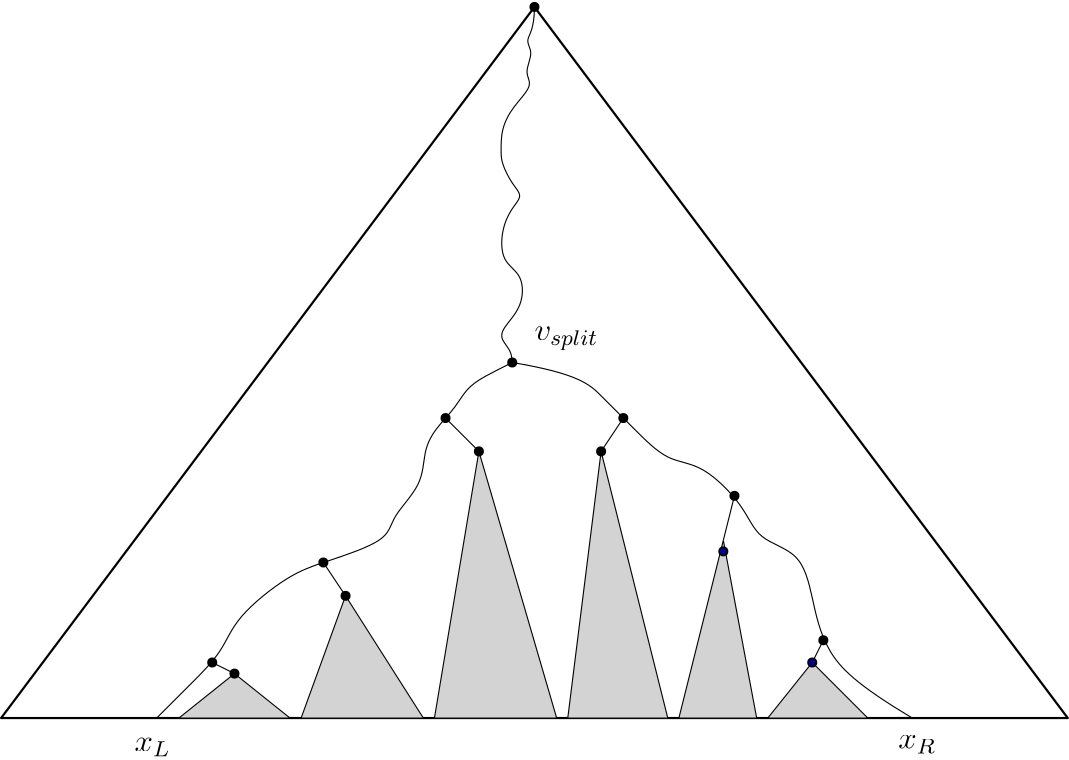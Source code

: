 <?xml version="1.0"?>
<!DOCTYPE ipe SYSTEM "ipe.dtd">
<ipe version="70212" creator="Ipe 7.2.12">
<info created="D:20191116120554" modified="D:20191117175829"/>
<ipestyle name="basic">
<symbol name="arrow/arc(spx)">
<path stroke="sym-stroke" fill="sym-stroke" pen="sym-pen">
0 0 m
-1 0.333 l
-1 -0.333 l
h
</path>
</symbol>
<symbol name="arrow/farc(spx)">
<path stroke="sym-stroke" fill="white" pen="sym-pen">
0 0 m
-1 0.333 l
-1 -0.333 l
h
</path>
</symbol>
<symbol name="arrow/ptarc(spx)">
<path stroke="sym-stroke" fill="sym-stroke" pen="sym-pen">
0 0 m
-1 0.333 l
-0.8 0 l
-1 -0.333 l
h
</path>
</symbol>
<symbol name="arrow/fptarc(spx)">
<path stroke="sym-stroke" fill="white" pen="sym-pen">
0 0 m
-1 0.333 l
-0.8 0 l
-1 -0.333 l
h
</path>
</symbol>
<symbol name="mark/circle(sx)" transformations="translations">
<path fill="sym-stroke">
0.6 0 0 0.6 0 0 e
0.4 0 0 0.4 0 0 e
</path>
</symbol>
<symbol name="mark/disk(sx)" transformations="translations">
<path fill="sym-stroke">
0.6 0 0 0.6 0 0 e
</path>
</symbol>
<symbol name="mark/fdisk(sfx)" transformations="translations">
<group>
<path fill="sym-fill">
0.5 0 0 0.5 0 0 e
</path>
<path fill="sym-stroke" fillrule="eofill">
0.6 0 0 0.6 0 0 e
0.4 0 0 0.4 0 0 e
</path>
</group>
</symbol>
<symbol name="mark/box(sx)" transformations="translations">
<path fill="sym-stroke" fillrule="eofill">
-0.6 -0.6 m
0.6 -0.6 l
0.6 0.6 l
-0.6 0.6 l
h
-0.4 -0.4 m
0.4 -0.4 l
0.4 0.4 l
-0.4 0.4 l
h
</path>
</symbol>
<symbol name="mark/square(sx)" transformations="translations">
<path fill="sym-stroke">
-0.6 -0.6 m
0.6 -0.6 l
0.6 0.6 l
-0.6 0.6 l
h
</path>
</symbol>
<symbol name="mark/fsquare(sfx)" transformations="translations">
<group>
<path fill="sym-fill">
-0.5 -0.5 m
0.5 -0.5 l
0.5 0.5 l
-0.5 0.5 l
h
</path>
<path fill="sym-stroke" fillrule="eofill">
-0.6 -0.6 m
0.6 -0.6 l
0.6 0.6 l
-0.6 0.6 l
h
-0.4 -0.4 m
0.4 -0.4 l
0.4 0.4 l
-0.4 0.4 l
h
</path>
</group>
</symbol>
<symbol name="mark/cross(sx)" transformations="translations">
<group>
<path fill="sym-stroke">
-0.43 -0.57 m
0.57 0.43 l
0.43 0.57 l
-0.57 -0.43 l
h
</path>
<path fill="sym-stroke">
-0.43 0.57 m
0.57 -0.43 l
0.43 -0.57 l
-0.57 0.43 l
h
</path>
</group>
</symbol>
<symbol name="arrow/fnormal(spx)">
<path stroke="sym-stroke" fill="white" pen="sym-pen">
0 0 m
-1 0.333 l
-1 -0.333 l
h
</path>
</symbol>
<symbol name="arrow/pointed(spx)">
<path stroke="sym-stroke" fill="sym-stroke" pen="sym-pen">
0 0 m
-1 0.333 l
-0.8 0 l
-1 -0.333 l
h
</path>
</symbol>
<symbol name="arrow/fpointed(spx)">
<path stroke="sym-stroke" fill="white" pen="sym-pen">
0 0 m
-1 0.333 l
-0.8 0 l
-1 -0.333 l
h
</path>
</symbol>
<symbol name="arrow/linear(spx)">
<path stroke="sym-stroke" pen="sym-pen">
-1 0.333 m
0 0 l
-1 -0.333 l
</path>
</symbol>
<symbol name="arrow/fdouble(spx)">
<path stroke="sym-stroke" fill="white" pen="sym-pen">
0 0 m
-1 0.333 l
-1 -0.333 l
h
-1 0 m
-2 0.333 l
-2 -0.333 l
h
</path>
</symbol>
<symbol name="arrow/double(spx)">
<path stroke="sym-stroke" fill="sym-stroke" pen="sym-pen">
0 0 m
-1 0.333 l
-1 -0.333 l
h
-1 0 m
-2 0.333 l
-2 -0.333 l
h
</path>
</symbol>
<pen name="heavier" value="0.8"/>
<pen name="fat" value="1.2"/>
<pen name="ultrafat" value="2"/>
<symbolsize name="large" value="5"/>
<symbolsize name="small" value="2"/>
<symbolsize name="tiny" value="1.1"/>
<arrowsize name="large" value="10"/>
<arrowsize name="small" value="5"/>
<arrowsize name="tiny" value="3"/>
<color name="red" value="1 0 0"/>
<color name="green" value="0 1 0"/>
<color name="blue" value="0 0 1"/>
<color name="yellow" value="1 1 0"/>
<color name="orange" value="1 0.647 0"/>
<color name="gold" value="1 0.843 0"/>
<color name="purple" value="0.627 0.125 0.941"/>
<color name="gray" value="0.745"/>
<color name="brown" value="0.647 0.165 0.165"/>
<color name="navy" value="0 0 0.502"/>
<color name="pink" value="1 0.753 0.796"/>
<color name="seagreen" value="0.18 0.545 0.341"/>
<color name="turquoise" value="0.251 0.878 0.816"/>
<color name="violet" value="0.933 0.51 0.933"/>
<color name="darkblue" value="0 0 0.545"/>
<color name="darkcyan" value="0 0.545 0.545"/>
<color name="darkgray" value="0.663"/>
<color name="darkgreen" value="0 0.392 0"/>
<color name="darkmagenta" value="0.545 0 0.545"/>
<color name="darkorange" value="1 0.549 0"/>
<color name="darkred" value="0.545 0 0"/>
<color name="lightblue" value="0.678 0.847 0.902"/>
<color name="lightcyan" value="0.878 1 1"/>
<color name="lightgray" value="0.827"/>
<color name="lightgreen" value="0.565 0.933 0.565"/>
<color name="lightyellow" value="1 1 0.878"/>
<dashstyle name="dashed" value="[4] 0"/>
<dashstyle name="dotted" value="[1 3] 0"/>
<dashstyle name="dash dotted" value="[4 2 1 2] 0"/>
<dashstyle name="dash dot dotted" value="[4 2 1 2 1 2] 0"/>
<textsize name="large" value="\large"/>
<textsize name="Large" value="\Large"/>
<textsize name="LARGE" value="\LARGE"/>
<textsize name="huge" value="\huge"/>
<textsize name="Huge" value="\Huge"/>
<textsize name="small" value="\small"/>
<textsize name="footnote" value="\footnotesize"/>
<textsize name="tiny" value="\tiny"/>
<textstyle name="center" begin="\begin{center}" end="\end{center}"/>
<textstyle name="itemize" begin="\begin{itemize}" end="\end{itemize}"/>
<textstyle name="item" begin="\begin{itemize}\item{}" end="\end{itemize}"/>
<gridsize name="4 pts" value="4"/>
<gridsize name="8 pts (~3 mm)" value="8"/>
<gridsize name="16 pts (~6 mm)" value="16"/>
<gridsize name="32 pts (~12 mm)" value="32"/>
<gridsize name="10 pts (~3.5 mm)" value="10"/>
<gridsize name="20 pts (~7 mm)" value="20"/>
<gridsize name="14 pts (~5 mm)" value="14"/>
<gridsize name="28 pts (~10 mm)" value="28"/>
<gridsize name="56 pts (~20 mm)" value="56"/>
<anglesize name="90 deg" value="90"/>
<anglesize name="60 deg" value="60"/>
<anglesize name="45 deg" value="45"/>
<anglesize name="30 deg" value="30"/>
<anglesize name="22.5 deg" value="22.5"/>
<opacity name="10%" value="0.1"/>
<opacity name="30%" value="0.3"/>
<opacity name="50%" value="0.5"/>
<opacity name="75%" value="0.75"/>
<tiling name="falling" angle="-60" step="4" width="1"/>
<tiling name="rising" angle="30" step="4" width="1"/>
</ipestyle>
<page>
<layer name="alpha"/>
<view layers="alpha" active="alpha"/>
<path layer="alpha" stroke="black" pen="heavier" cap="0">
256 768 m
448 512 l
64 512 l
256 768 l
</path>
<path stroke="black" cap="0">
248 640 m
240 636
232 632
228 624
220 616
216 608
216 596
204 584
204 576
180 568
168 564
148 548
144 536
132 524
124 516
120 512
120 512 c
</path>
<path stroke="black" cap="0">
248 640 m
272 636
280 628
292 616
304 604
316 604
332 588
336 576
352 572
356 556
360 536
372 524
392 512 c
</path>
<text matrix="1 0 0 1 -8 -8" transformations="translations" pos="264 656" stroke="black" type="label" width="22.899" height="5.15" depth="3.34" valign="baseline" size="large" style="math">v_{split}</text>
<text transformations="translations" pos="112 500" stroke="black" type="label" width="12.909" height="5.151" depth="1.79" valign="baseline" size="large" style="math">x_L</text>
<text matrix="1 0 0 1 -5 1" transformations="translations" pos="392 500" stroke="black" type="label" width="13.578" height="5.151" depth="1.79" valign="baseline" size="large" style="math">x_R</text>
<use name="mark/fdisk(sfx)" pos="248 640" size="normal" stroke="black" fill="black"/>
<use name="mark/fdisk(sfx)" pos="256 768" size="normal" stroke="black" fill="black"/>
<path stroke="black" cap="0">
256 768 m
256 760
252 756
256 752
252 744
256 740
248 732
244 724
244 716
244 712
248 704
252 700
248 696
244 688
244 676
252 672
252 660
244 652
244 648
248 644
248 640
248 640 c
</path>
<use name="mark/fdisk(sfx)" pos="140 532" size="normal" stroke="black" fill="black"/>
<use name="mark/fdisk(sfx)" pos="180 568" size="normal" stroke="black" fill="black"/>
<use name="mark/fdisk(sfx)" pos="224 620" size="normal" stroke="black" fill="black"/>
<use name="mark/fdisk(sfx)" pos="288 620" size="normal" stroke="black" fill="black"/>
<use name="mark/fdisk(sfx)" pos="328 592" size="normal" stroke="black" fill="black"/>
<use name="mark/fdisk(sfx)" pos="360 540" size="normal" stroke="black" fill="black"/>
<path stroke="black" fill="black" cap="0">
140 532 m
148 528 l
</path>
<path stroke="black" fill="black" cap="0">
180 568 m
188 556 l
</path>
<path stroke="black" fill="black" cap="0">
224 620 m
236 608 l
</path>
<path stroke="black" fill="black" cap="0">
288 620 m
280 608 l
</path>
<path stroke="black" fill="black" cap="0">
328 592 m
324 576 l
</path>
<path stroke="black" fill="black" cap="0">
360 540 m
356 532 l
</path>
<path stroke="black" fill="lightgray" cap="0">
148 528 m
168 512 l
128 512 l
148 528 l
</path>
<path stroke="black" fill="lightgray" cap="0">
188 556 m
172 512 l
216 512 l
188 556 l
</path>
<path stroke="black" fill="lightgray" cap="0">
236 608 m
220 512 l
264 512 l
236 608 l
</path>
<path stroke="black" fill="lightgray" cap="0">
280 608 m
268 512 l
304 512 l
280 608 l
</path>
<path stroke="black" fill="lightgray" cap="0">
324 576 m
308 512 l
336 512 l
324 576 l
</path>
<path stroke="black" fill="lightgray" cap="0">
356 532 m
340 512 l
376 512 l
356 532 l
</path>
<use name="mark/fdisk(sfx)" pos="148 528" size="normal" stroke="black" fill="black"/>
<use name="mark/fdisk(sfx)" pos="188 556" size="normal" stroke="black" fill="black"/>
<use name="mark/fdisk(sfx)" pos="236 608" size="normal" stroke="black" fill="black"/>
<use name="mark/fdisk(sfx)" pos="280 608" size="normal" stroke="black" fill="black"/>
<use name="mark/fdisk(sfx)" pos="324 572" size="normal" stroke="black" fill="darkblue"/>
<use name="mark/fdisk(sfx)" pos="356 532" size="normal" stroke="black" fill="darkblue"/>
</page>
</ipe>
